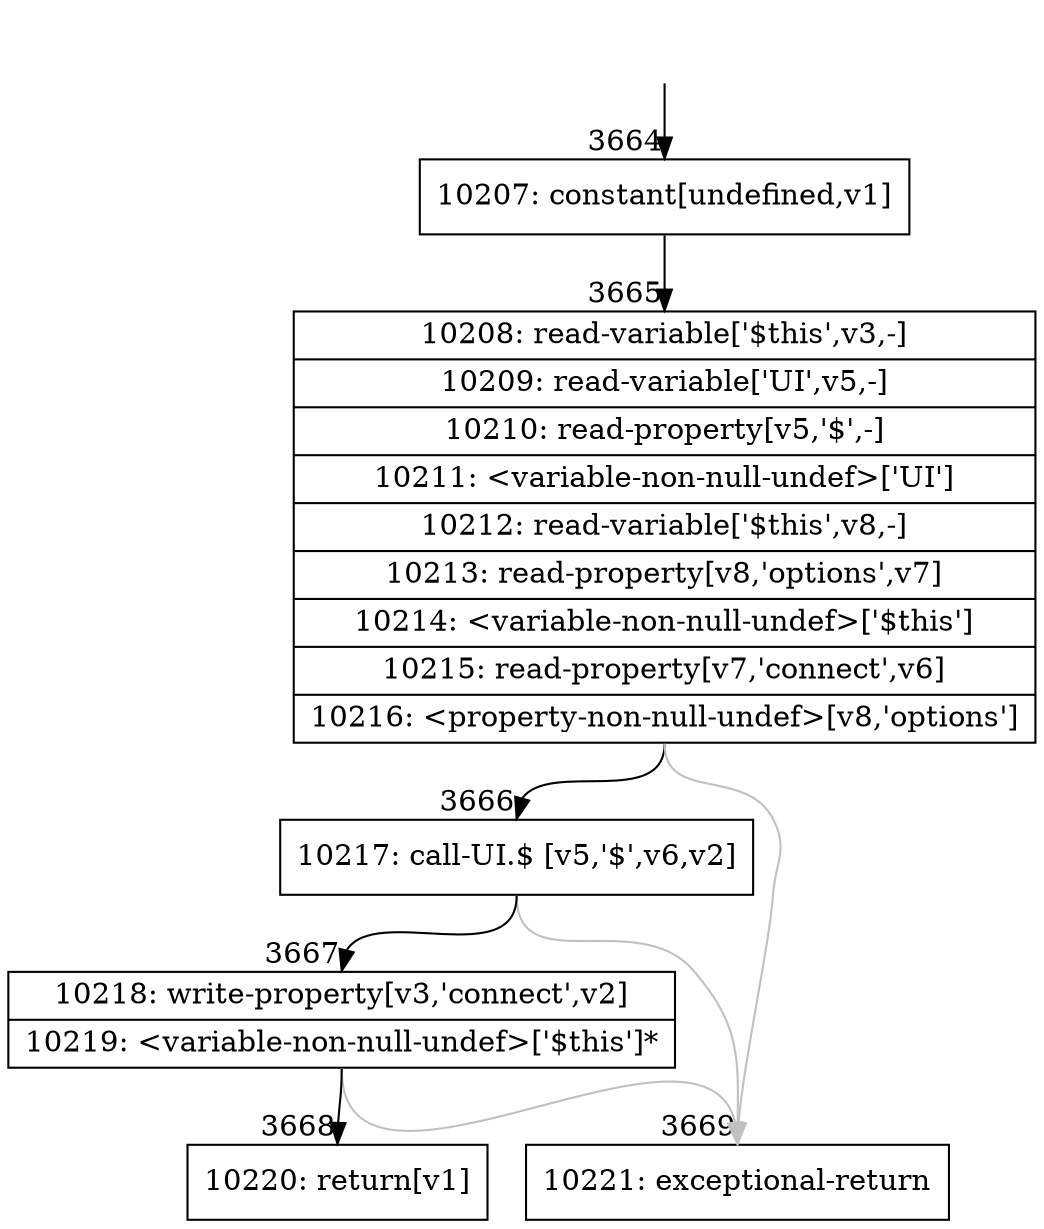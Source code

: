 digraph {
rankdir="TD"
BB_entry278[shape=none,label=""];
BB_entry278 -> BB3664 [tailport=s, headport=n, headlabel="    3664"]
BB3664 [shape=record label="{10207: constant[undefined,v1]}" ] 
BB3664 -> BB3665 [tailport=s, headport=n, headlabel="      3665"]
BB3665 [shape=record label="{10208: read-variable['$this',v3,-]|10209: read-variable['UI',v5,-]|10210: read-property[v5,'$',-]|10211: \<variable-non-null-undef\>['UI']|10212: read-variable['$this',v8,-]|10213: read-property[v8,'options',v7]|10214: \<variable-non-null-undef\>['$this']|10215: read-property[v7,'connect',v6]|10216: \<property-non-null-undef\>[v8,'options']}" ] 
BB3665 -> BB3666 [tailport=s, headport=n, headlabel="      3666"]
BB3665 -> BB3669 [tailport=s, headport=n, color=gray, headlabel="      3669"]
BB3666 [shape=record label="{10217: call-UI.$ [v5,'$',v6,v2]}" ] 
BB3666 -> BB3667 [tailport=s, headport=n, headlabel="      3667"]
BB3666 -> BB3669 [tailport=s, headport=n, color=gray]
BB3667 [shape=record label="{10218: write-property[v3,'connect',v2]|10219: \<variable-non-null-undef\>['$this']*}" ] 
BB3667 -> BB3668 [tailport=s, headport=n, headlabel="      3668"]
BB3667 -> BB3669 [tailport=s, headport=n, color=gray]
BB3668 [shape=record label="{10220: return[v1]}" ] 
BB3669 [shape=record label="{10221: exceptional-return}" ] 
//#$~ 2838
}
